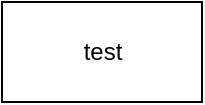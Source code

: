 <mxfile>
    <diagram id="NfRJwdA8AYz-zy0kMAGs" name="Page-1">
        <mxGraphModel dx="2191" dy="1191" grid="1" gridSize="10" guides="1" tooltips="1" connect="1" arrows="1" fold="1" page="1" pageScale="1" pageWidth="1600" pageHeight="900" math="0" shadow="0">
            <root>
                <mxCell id="0"/>
                <mxCell id="1" parent="0"/>
                <mxCell id="2" value="test&lt;br&gt;" style="html=1;dashed=0;whitespace=wrap;" vertex="1" parent="1">
                    <mxGeometry x="790" y="350" width="100" height="50" as="geometry"/>
                </mxCell>
            </root>
        </mxGraphModel>
    </diagram>
</mxfile>